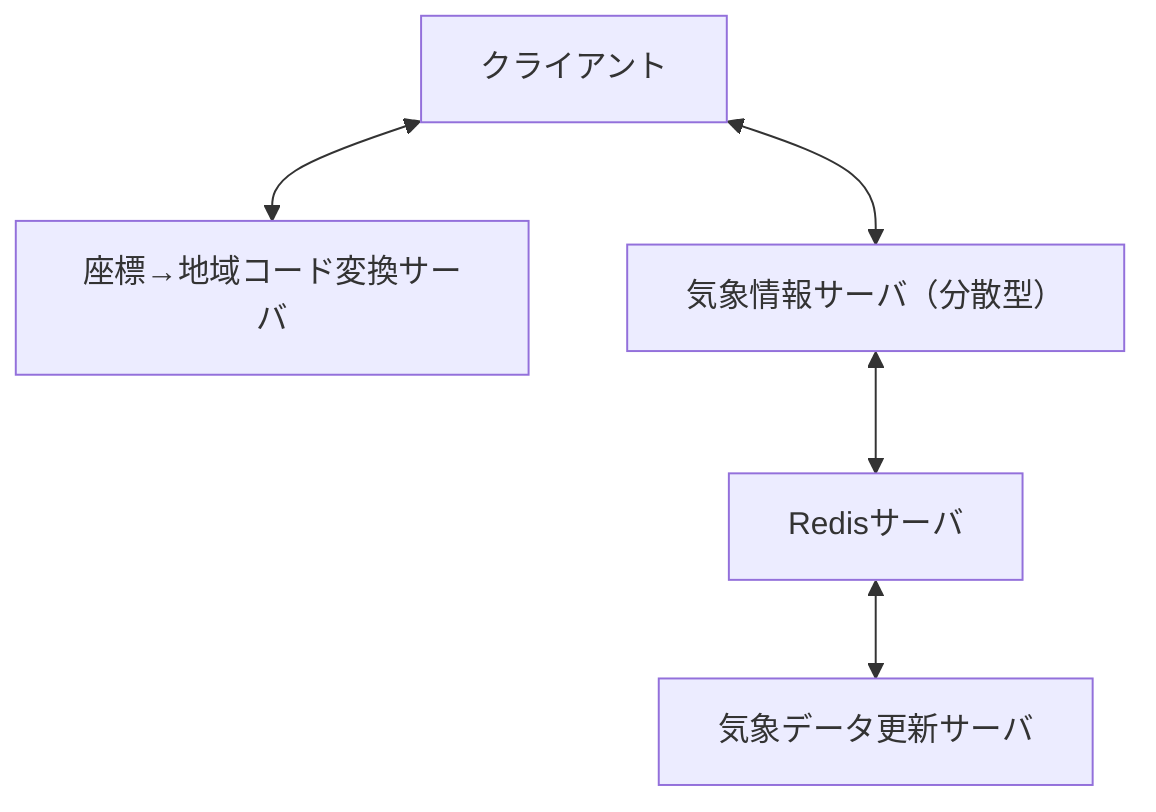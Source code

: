 graph TD
    A[クライアント] <--> B[座標→地域コード変換サーバ]
    A <--> C[気象情報サーバ（分散型）]
    C <--> D[Redisサーバ]
    D <--> E[気象データ更新サーバ]